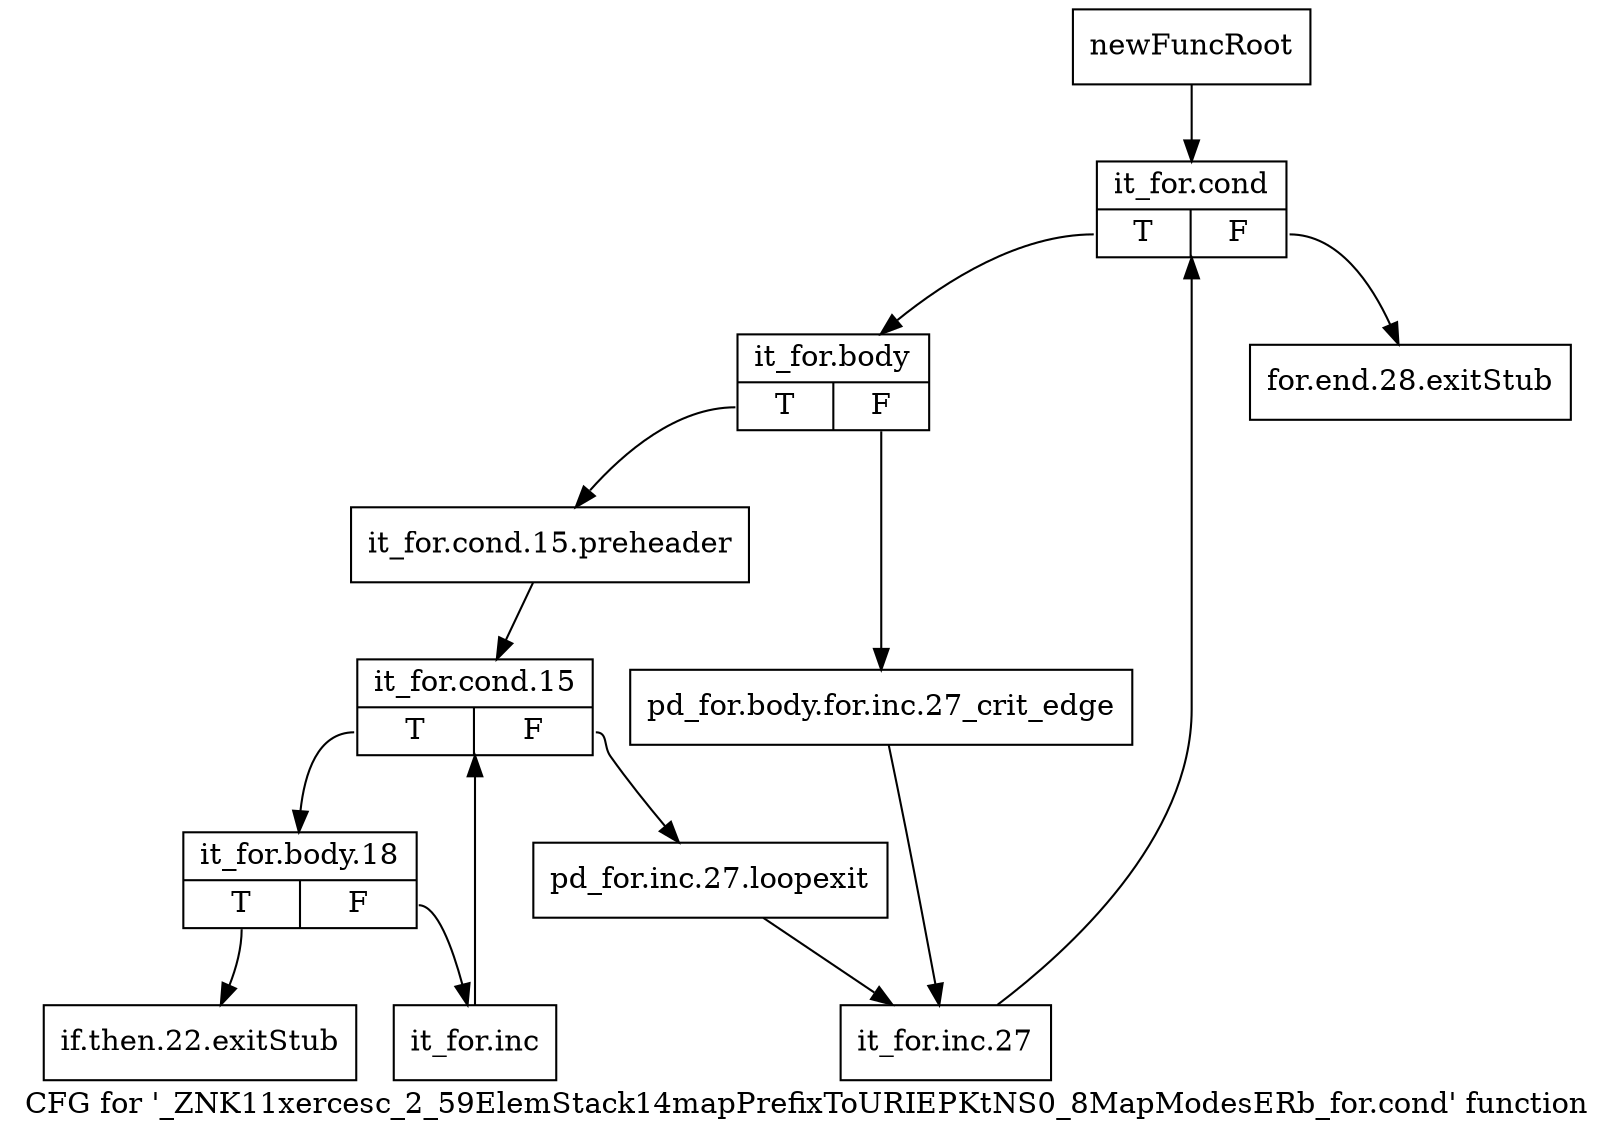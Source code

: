 digraph "CFG for '_ZNK11xercesc_2_59ElemStack14mapPrefixToURIEPKtNS0_8MapModesERb_for.cond' function" {
	label="CFG for '_ZNK11xercesc_2_59ElemStack14mapPrefixToURIEPKtNS0_8MapModesERb_for.cond' function";

	Node0x98831c0 [shape=record,label="{newFuncRoot}"];
	Node0x98831c0 -> Node0x98832b0;
	Node0x9883210 [shape=record,label="{for.end.28.exitStub}"];
	Node0x9883260 [shape=record,label="{if.then.22.exitStub}"];
	Node0x98832b0 [shape=record,label="{it_for.cond|{<s0>T|<s1>F}}"];
	Node0x98832b0:s0 -> Node0x9883300;
	Node0x98832b0:s1 -> Node0x9883210;
	Node0x9883300 [shape=record,label="{it_for.body|{<s0>T|<s1>F}}"];
	Node0x9883300:s0 -> Node0x98833a0;
	Node0x9883300:s1 -> Node0x9883350;
	Node0x9883350 [shape=record,label="{pd_for.body.for.inc.27_crit_edge}"];
	Node0x9883350 -> Node0x9883490;
	Node0x98833a0 [shape=record,label="{it_for.cond.15.preheader}"];
	Node0x98833a0 -> Node0x98833f0;
	Node0x98833f0 [shape=record,label="{it_for.cond.15|{<s0>T|<s1>F}}"];
	Node0x98833f0:s0 -> Node0x98834e0;
	Node0x98833f0:s1 -> Node0x9883440;
	Node0x9883440 [shape=record,label="{pd_for.inc.27.loopexit}"];
	Node0x9883440 -> Node0x9883490;
	Node0x9883490 [shape=record,label="{it_for.inc.27}"];
	Node0x9883490 -> Node0x98832b0;
	Node0x98834e0 [shape=record,label="{it_for.body.18|{<s0>T|<s1>F}}"];
	Node0x98834e0:s0 -> Node0x9883260;
	Node0x98834e0:s1 -> Node0x9883530;
	Node0x9883530 [shape=record,label="{it_for.inc}"];
	Node0x9883530 -> Node0x98833f0;
}
